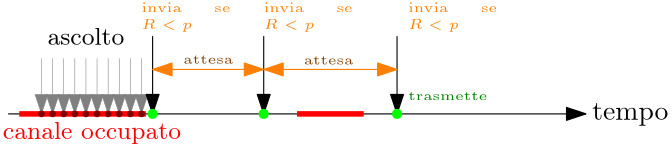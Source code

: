 <?xml version="1.0"?>
<!DOCTYPE ipe SYSTEM "ipe.dtd">
<ipe version="70218" creator="Ipe 7.2.28">
<info created="D:20240512112153" modified="D:20240512112615"/>
<ipestyle name="basic">
<symbol name="arrow/arc(spx)">
<path stroke="sym-stroke" fill="sym-stroke" pen="sym-pen">
0 0 m
-1 0.333 l
-1 -0.333 l
h
</path>
</symbol>
<symbol name="arrow/farc(spx)">
<path stroke="sym-stroke" fill="white" pen="sym-pen">
0 0 m
-1 0.333 l
-1 -0.333 l
h
</path>
</symbol>
<symbol name="arrow/ptarc(spx)">
<path stroke="sym-stroke" fill="sym-stroke" pen="sym-pen">
0 0 m
-1 0.333 l
-0.8 0 l
-1 -0.333 l
h
</path>
</symbol>
<symbol name="arrow/fptarc(spx)">
<path stroke="sym-stroke" fill="white" pen="sym-pen">
0 0 m
-1 0.333 l
-0.8 0 l
-1 -0.333 l
h
</path>
</symbol>
<symbol name="mark/circle(sx)" transformations="translations">
<path fill="sym-stroke">
0.6 0 0 0.6 0 0 e
0.4 0 0 0.4 0 0 e
</path>
</symbol>
<symbol name="mark/disk(sx)" transformations="translations">
<path fill="sym-stroke">
0.6 0 0 0.6 0 0 e
</path>
</symbol>
<symbol name="mark/fdisk(sfx)" transformations="translations">
<group>
<path fill="sym-fill">
0.5 0 0 0.5 0 0 e
</path>
<path fill="sym-stroke" fillrule="eofill">
0.6 0 0 0.6 0 0 e
0.4 0 0 0.4 0 0 e
</path>
</group>
</symbol>
<symbol name="mark/box(sx)" transformations="translations">
<path fill="sym-stroke" fillrule="eofill">
-0.6 -0.6 m
0.6 -0.6 l
0.6 0.6 l
-0.6 0.6 l
h
-0.4 -0.4 m
0.4 -0.4 l
0.4 0.4 l
-0.4 0.4 l
h
</path>
</symbol>
<symbol name="mark/square(sx)" transformations="translations">
<path fill="sym-stroke">
-0.6 -0.6 m
0.6 -0.6 l
0.6 0.6 l
-0.6 0.6 l
h
</path>
</symbol>
<symbol name="mark/fsquare(sfx)" transformations="translations">
<group>
<path fill="sym-fill">
-0.5 -0.5 m
0.5 -0.5 l
0.5 0.5 l
-0.5 0.5 l
h
</path>
<path fill="sym-stroke" fillrule="eofill">
-0.6 -0.6 m
0.6 -0.6 l
0.6 0.6 l
-0.6 0.6 l
h
-0.4 -0.4 m
0.4 -0.4 l
0.4 0.4 l
-0.4 0.4 l
h
</path>
</group>
</symbol>
<symbol name="mark/cross(sx)" transformations="translations">
<group>
<path fill="sym-stroke">
-0.43 -0.57 m
0.57 0.43 l
0.43 0.57 l
-0.57 -0.43 l
h
</path>
<path fill="sym-stroke">
-0.43 0.57 m
0.57 -0.43 l
0.43 -0.57 l
-0.57 0.43 l
h
</path>
</group>
</symbol>
<symbol name="arrow/fnormal(spx)">
<path stroke="sym-stroke" fill="white" pen="sym-pen">
0 0 m
-1 0.333 l
-1 -0.333 l
h
</path>
</symbol>
<symbol name="arrow/pointed(spx)">
<path stroke="sym-stroke" fill="sym-stroke" pen="sym-pen">
0 0 m
-1 0.333 l
-0.8 0 l
-1 -0.333 l
h
</path>
</symbol>
<symbol name="arrow/fpointed(spx)">
<path stroke="sym-stroke" fill="white" pen="sym-pen">
0 0 m
-1 0.333 l
-0.8 0 l
-1 -0.333 l
h
</path>
</symbol>
<symbol name="arrow/linear(spx)">
<path stroke="sym-stroke" pen="sym-pen">
-1 0.333 m
0 0 l
-1 -0.333 l
</path>
</symbol>
<symbol name="arrow/fdouble(spx)">
<path stroke="sym-stroke" fill="white" pen="sym-pen">
0 0 m
-1 0.333 l
-1 -0.333 l
h
-1 0 m
-2 0.333 l
-2 -0.333 l
h
</path>
</symbol>
<symbol name="arrow/double(spx)">
<path stroke="sym-stroke" fill="sym-stroke" pen="sym-pen">
0 0 m
-1 0.333 l
-1 -0.333 l
h
-1 0 m
-2 0.333 l
-2 -0.333 l
h
</path>
</symbol>
<symbol name="arrow/mid-normal(spx)">
<path stroke="sym-stroke" fill="sym-stroke" pen="sym-pen">
0.5 0 m
-0.5 0.333 l
-0.5 -0.333 l
h
</path>
</symbol>
<symbol name="arrow/mid-fnormal(spx)">
<path stroke="sym-stroke" fill="white" pen="sym-pen">
0.5 0 m
-0.5 0.333 l
-0.5 -0.333 l
h
</path>
</symbol>
<symbol name="arrow/mid-pointed(spx)">
<path stroke="sym-stroke" fill="sym-stroke" pen="sym-pen">
0.5 0 m
-0.5 0.333 l
-0.3 0 l
-0.5 -0.333 l
h
</path>
</symbol>
<symbol name="arrow/mid-fpointed(spx)">
<path stroke="sym-stroke" fill="white" pen="sym-pen">
0.5 0 m
-0.5 0.333 l
-0.3 0 l
-0.5 -0.333 l
h
</path>
</symbol>
<symbol name="arrow/mid-double(spx)">
<path stroke="sym-stroke" fill="sym-stroke" pen="sym-pen">
1 0 m
0 0.333 l
0 -0.333 l
h
0 0 m
-1 0.333 l
-1 -0.333 l
h
</path>
</symbol>
<symbol name="arrow/mid-fdouble(spx)">
<path stroke="sym-stroke" fill="white" pen="sym-pen">
1 0 m
0 0.333 l
0 -0.333 l
h
0 0 m
-1 0.333 l
-1 -0.333 l
h
</path>
</symbol>
<anglesize name="22.5 deg" value="22.5"/>
<anglesize name="30 deg" value="30"/>
<anglesize name="45 deg" value="45"/>
<anglesize name="60 deg" value="60"/>
<anglesize name="90 deg" value="90"/>
<arrowsize name="large" value="10"/>
<arrowsize name="small" value="5"/>
<arrowsize name="tiny" value="3"/>
<color name="blue" value="0 0 1"/>
<color name="brown" value="0.647 0.165 0.165"/>
<color name="darkblue" value="0 0 0.545"/>
<color name="darkcyan" value="0 0.545 0.545"/>
<color name="darkgray" value="0.663"/>
<color name="darkgreen" value="0 0.392 0"/>
<color name="darkmagenta" value="0.545 0 0.545"/>
<color name="darkorange" value="1 0.549 0"/>
<color name="darkred" value="0.545 0 0"/>
<color name="gold" value="1 0.843 0"/>
<color name="gray" value="0.745"/>
<color name="green" value="0 1 0"/>
<color name="lightblue" value="0.678 0.847 0.902"/>
<color name="lightcyan" value="0.878 1 1"/>
<color name="lightgray" value="0.827"/>
<color name="lightgreen" value="0.565 0.933 0.565"/>
<color name="lightyellow" value="1 1 0.878"/>
<color name="navy" value="0 0 0.502"/>
<color name="orange" value="1 0.647 0"/>
<color name="pink" value="1 0.753 0.796"/>
<color name="purple" value="0.627 0.125 0.941"/>
<color name="red" value="1 0 0"/>
<color name="seagreen" value="0.18 0.545 0.341"/>
<color name="turquoise" value="0.251 0.878 0.816"/>
<color name="violet" value="0.933 0.51 0.933"/>
<color name="yellow" value="1 1 0"/>
<dashstyle name="dash dot dotted" value="[4 2 1 2 1 2] 0"/>
<dashstyle name="dash dotted" value="[4 2 1 2] 0"/>
<dashstyle name="dashed" value="[4] 0"/>
<dashstyle name="dotted" value="[1 3] 0"/>
<gridsize name="10 pts (~3.5 mm)" value="10"/>
<gridsize name="14 pts (~5 mm)" value="14"/>
<gridsize name="16 pts (~6 mm)" value="16"/>
<gridsize name="20 pts (~7 mm)" value="20"/>
<gridsize name="28 pts (~10 mm)" value="28"/>
<gridsize name="32 pts (~12 mm)" value="32"/>
<gridsize name="4 pts" value="4"/>
<gridsize name="56 pts (~20 mm)" value="56"/>
<gridsize name="8 pts (~3 mm)" value="8"/>
<opacity name="10%" value="0.1"/>
<opacity name="30%" value="0.3"/>
<opacity name="50%" value="0.5"/>
<opacity name="75%" value="0.75"/>
<pen name="fat" value="1.2"/>
<pen name="heavier" value="0.8"/>
<pen name="ultrafat" value="2"/>
<symbolsize name="large" value="5"/>
<symbolsize name="small" value="2"/>
<symbolsize name="tiny" value="1.1"/>
<textsize name="Huge" value="\Huge"/>
<textsize name="LARGE" value="\LARGE"/>
<textsize name="Large" value="\Large"/>
<textsize name="footnote" value="\footnotesize"/>
<textsize name="huge" value="\huge"/>
<textsize name="large" value="\large"/>
<textsize name="script" value="\scriptsize"/>
<textsize name="small" value="\small"/>
<textsize name="tiny" value="\tiny"/>
<textstyle name="center" begin="\begin{center}" end="\end{center}"/>
<textstyle name="item" begin="\begin{itemize}\item{}" end="\end{itemize}"/>
<textstyle name="itemize" begin="\begin{itemize}" end="\end{itemize}"/>
<tiling name="falling" angle="-60" step="4" width="1"/>
<tiling name="rising" angle="30" step="4" width="1"/>
</ipestyle>
<page>
<layer name="alpha"/>
<view layers="alpha" active="alpha"/>
<path layer="alpha" matrix="1 0 0 1 -48 0" stroke="black" arrow="normal/normal">
176 672 m
384 672 l
</path>
<text matrix="1 0 0 1 -8 12" transformations="translations" pos="360 660" stroke="black" type="label" width="27.397" height="6.135" depth="1.93" halign="center" valign="center">tempo</text>
<path matrix="0.392857 0 0 1 62.8571 -4" stroke="1 0 0" pen="ultrafat">
176 676 m
292 676 l
</path>
<text matrix="1 0 0 1 -201.81 5.19799" transformations="translations" pos="360 660" stroke="1 0 0" type="label" width="64.255" height="6.23" depth="1.74" halign="center" valign="center" size="small">canale occupato</text>
<path matrix="1 0 0 1 -84 0" stroke="0.502" pen="0.2" arrow="normal/normal">
224 692 m
224 672 l
</path>
<text matrix="1 0 0 1 -204 40" transformations="translations" pos="360 660" stroke="black" type="label" width="27.697" height="6.227" depth="0" halign="center" valign="center" size="small">ascolto</text>
<path matrix="1 0 0 1 -80 0" stroke="0.502" pen="0.2" arrow="normal/normal">
224 692 m
224 672 l
</path>
<use matrix="1 0 0 1 -128 0" name="mark/disk(sx)" pos="272 672" size="small" stroke="0.502 0 0"/>
<use matrix="1 0 0 1 -84 0" name="mark/disk(sx)" pos="224 672" size="small" stroke="0.502 0 0"/>
<path matrix="1 0 0 1 -76 0" stroke="0.502" pen="0.2" arrow="normal/normal">
224 692 m
224 672 l
</path>
<path matrix="1 0 0 1 -72 0" stroke="0.502" pen="0.2" arrow="normal/normal">
224 692 m
224 672 l
</path>
<use matrix="1 0 0 1 -120 0" name="mark/disk(sx)" pos="272 672" size="small" stroke="0.502 0 0"/>
<use matrix="1 0 0 1 -76 0" name="mark/disk(sx)" pos="224 672" size="small" stroke="0.502 0 0"/>
<path matrix="1 0 0 1 -68 0" stroke="0.502" pen="0.2" arrow="normal/normal">
224 692 m
224 672 l
</path>
<path matrix="1 0 0 1 -64 0" stroke="0.502" pen="0.2" arrow="normal/normal">
224 692 m
224 672 l
</path>
<use matrix="1 0 0 1 -112 0" name="mark/disk(sx)" pos="272 672" size="small" stroke="0.502 0 0"/>
<use matrix="1 0 0 1 -68 0" name="mark/disk(sx)" pos="224 672" size="small" stroke="0.502 0 0"/>
<path matrix="1 0 0 1 -60 0" stroke="0.502" pen="0.2" arrow="normal/normal">
224 692 m
224 672 l
</path>
<path matrix="1 0 0 1 -56 0" stroke="0.502" pen="0.2" arrow="normal/normal">
224 692 m
224 672 l
</path>
<use matrix="1 0 0 1 -104 0" name="mark/disk(sx)" pos="272 672" size="small" stroke="0.502 0 0"/>
<use matrix="1 0 0 1 -60 0" name="mark/disk(sx)" pos="224 672" size="small" stroke="0.502 0 0"/>
<path matrix="1 0 0 1 -52 0" stroke="0.502" pen="0.2" arrow="normal/normal">
224 692 m
224 672 l
</path>
<path matrix="1 0 0 1 -48 0" stroke="0.502" pen="0.2" arrow="normal/normal">
224 692 m
224 672 l
</path>
<use matrix="1 0 0 1 -96 0" name="mark/disk(sx)" pos="272 672" size="small" stroke="0.502 0 0"/>
<use matrix="1 0 0 1 -52 0" name="mark/disk(sx)" pos="224 672" size="small" stroke="0.502 0 0"/>
<text matrix="1 0 0 1 -100 24" transformations="translations" pos="276 688" stroke="1 0.502 0" type="minipage" width="32" height="7.662" depth="2.67" valign="top" size="tiny">invia se $R&lt;p$</text>
<path stroke="black" arrow="normal/normal">
180 700 m
180 672 l
</path>
<use name="mark/disk(sx)" pos="180 672" size="normal" stroke="0 1 0"/>
<path matrix="1 0 0 1 40 0" stroke="black" arrow="normal/normal">
180 700 m
180 672 l
</path>
<use matrix="1 0 0 1 40 0" name="mark/disk(sx)" pos="180 672" size="normal" stroke="0 1 0"/>
<path matrix="1 0 0 1 88 0" stroke="black" arrow="normal/normal">
180 700 m
180 672 l
</path>
<use matrix="1 0 0 1 88 0" name="mark/disk(sx)" pos="180 672" size="normal" stroke="0 1 0"/>
<text matrix="1 0 0 1 -56 24" transformations="translations" pos="276 688" stroke="1 0.502 0" type="minipage" width="32" height="7.662" depth="2.67" valign="top" size="tiny">invia se $R&lt;p$</text>
<text matrix="1 0 0 1 -4 24" transformations="translations" pos="276 688" stroke="1 0.502 0" type="minipage" width="32" height="7.662" depth="2.67" valign="top" size="tiny">invia se $R&lt;p$</text>
<text matrix="1 0 0 1 -4 -8" transformations="translations" pos="276 688" stroke="0 0.502 0" type="minipage" width="32" height="4.023" depth="0" valign="top" size="tiny">trasmette</text>
<path stroke="1 0.502 0" arrow="normal/normal" rarrow="normal/normal">
180 688 m
220 688 l
</path>
<path stroke="1 0.502 0" arrow="normal/normal" rarrow="normal/normal">
220 688 m
268 688 l
</path>
<text matrix="1 0 0 1 -41.604 4.80535" transformations="translations" pos="276 688" stroke="0.502 0.251 0" type="minipage" width="32" height="4.023" depth="0" valign="top" size="tiny">attesa</text>
<text matrix="1 0 0 1 -84.9451 5.07157" transformations="translations" pos="276 688" stroke="0.502 0.251 0" type="minipage" width="32" height="4.023" depth="0" valign="top" size="tiny">attesa</text>
<path stroke="1 0 0" pen="ultrafat">
232 672 m
256 672 l
</path>
</page>
</ipe>
